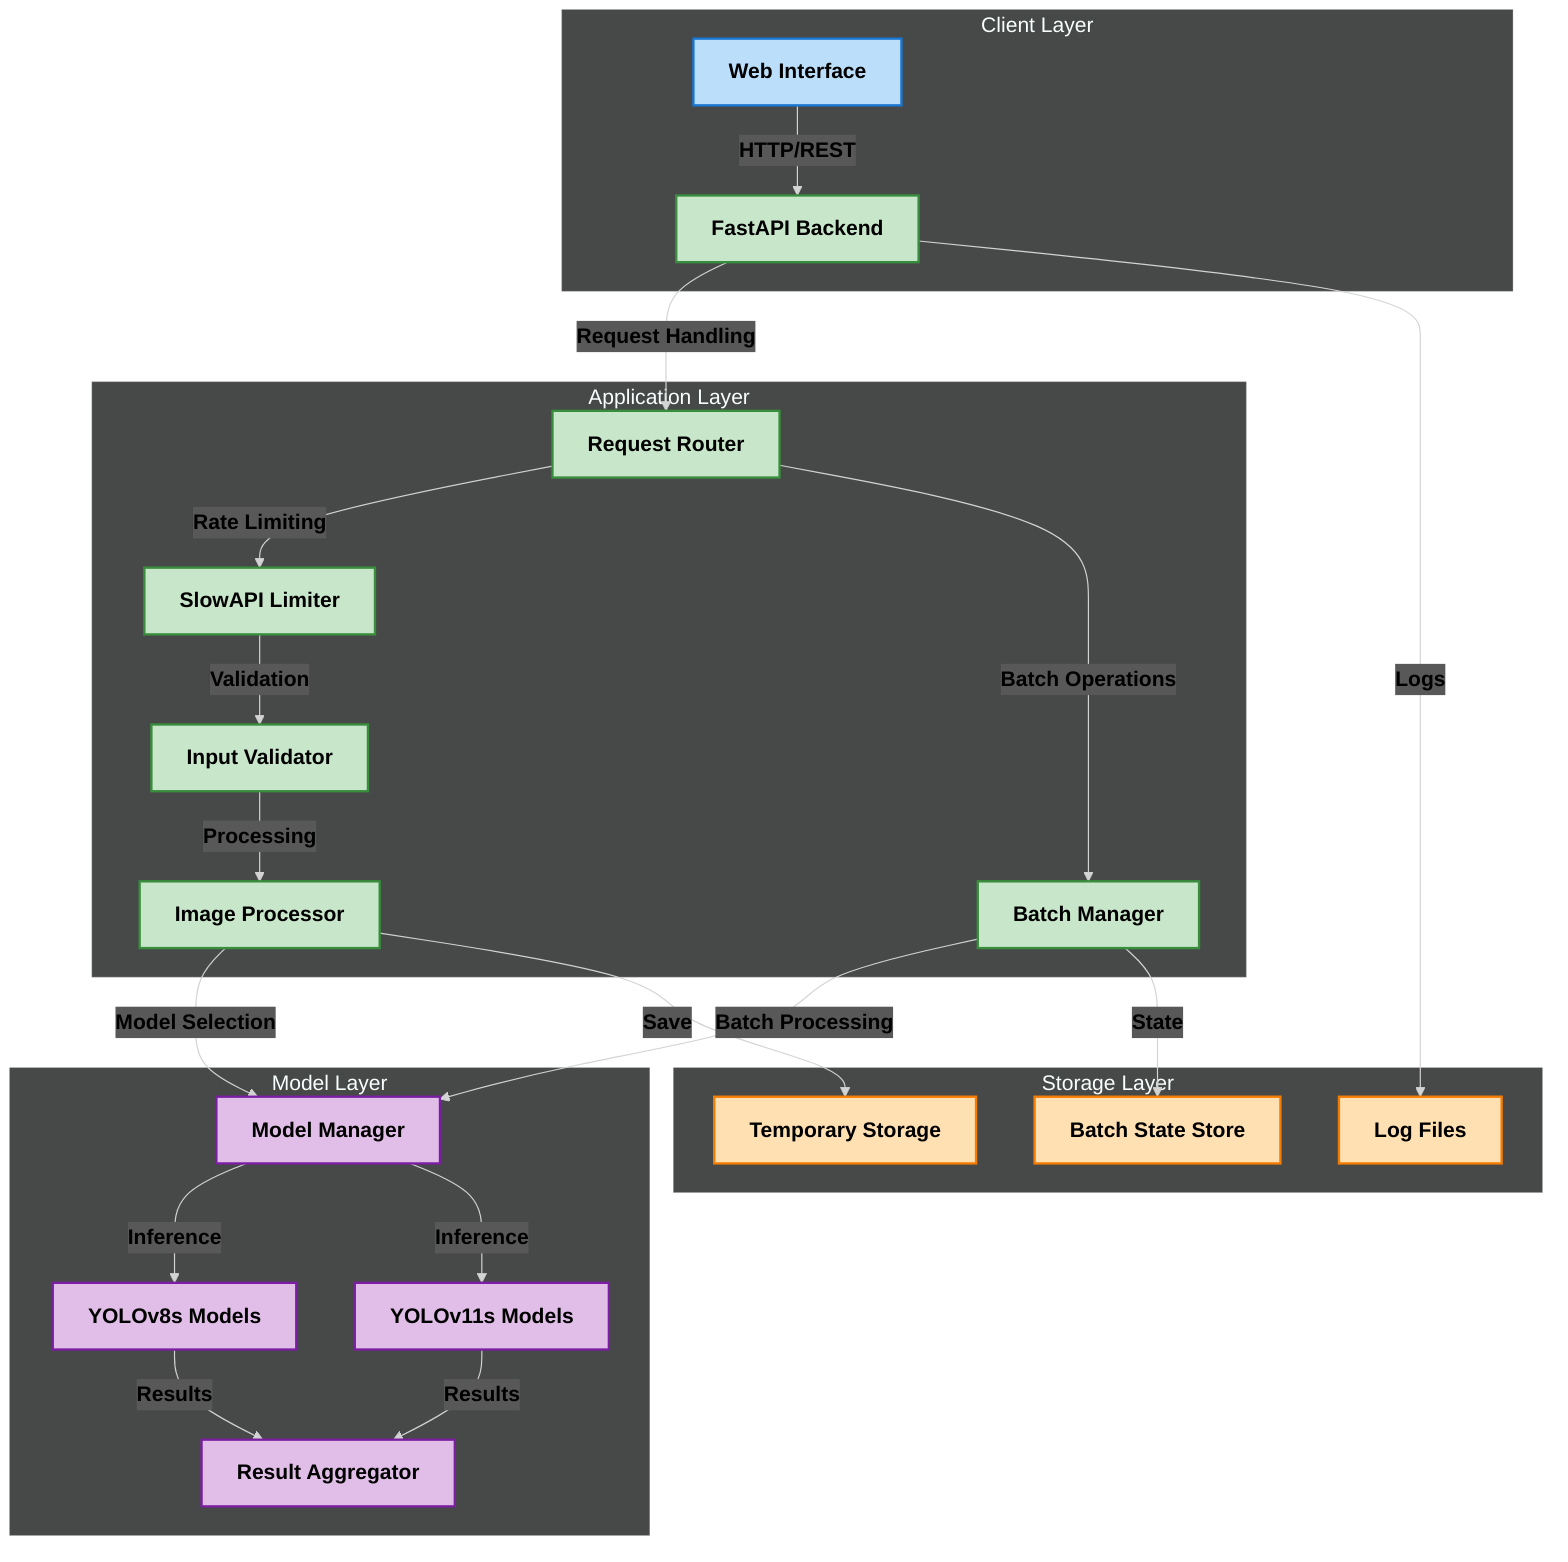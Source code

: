 %%{init: {'theme': 'dark', 'themeVariables': { 'fontFamily': 'arial', 'fontSize': '18px', 'fontWeight': 'bold'}}}%%
graph TD
    subgraph "Client Layer"
        style A fill:#bbdefb,stroke:#1976d2,stroke-width:2px,color:#000000,font-weight:bold
        A["Web Interface"] -->|"HTTP/REST"| B["FastAPI Backend"]
    end

    subgraph "Application Layer"
        style B fill:#c8e6c9,stroke:#388e3c,stroke-width:2px,color:#000000,font-weight:bold
        style C fill:#c8e6c9,stroke:#388e3c,stroke-width:2px,color:#000000,font-weight:bold
        style D fill:#c8e6c9,stroke:#388e3c,stroke-width:2px,color:#000000,font-weight:bold
        style E fill:#c8e6c9,stroke:#388e3c,stroke-width:2px,color:#000000,font-weight:bold
        style F fill:#c8e6c9,stroke:#388e3c,stroke-width:2px,color:#000000,font-weight:bold
        style X fill:#c8e6c9,stroke:#388e3c,stroke-width:2px,color:#000000,font-weight:bold
        B -->|"Request Handling"| C["Request Router"]
        C -->|"Rate Limiting"| D["SlowAPI Limiter"]
        D -->|"Validation"| E["Input Validator"]
        E -->|"Processing"| F["Image Processor"]
        C -->|"Batch Operations"| X["Batch Manager"]
    end

    subgraph "Model Layer"
        style G fill:#e1bee7,stroke:#7b1fa2,stroke-width:2px,color:#000000,font-weight:bold
        style H fill:#e1bee7,stroke:#7b1fa2,stroke-width:2px,color:#000000,font-weight:bold
        style I fill:#e1bee7,stroke:#7b1fa2,stroke-width:2px,color:#000000,font-weight:bold
        style J fill:#e1bee7,stroke:#7b1fa2,stroke-width:2px,color:#000000,font-weight:bold
        F -->|"Model Selection"| G["Model Manager"]
        G -->|"Inference"| H["YOLOv8s Models"]
        G -->|"Inference"| I["YOLOv11s Models"]
        H -->|"Results"| J["Result Aggregator"]
        I -->|"Results"| J
        X -->|"Batch Processing"| G
    end

    subgraph "Storage Layer" 
        style K fill:#ffe0b2,stroke:#f57c00,stroke-width:2px,color:#000000,font-weight:bold
        style M fill:#ffe0b2,stroke:#f57c00,stroke-width:2px,color:#000000,font-weight:bold
        style N fill:#ffe0b2,stroke:#f57c00,stroke-width:2px,color:#000000,font-weight:bold
        F -->|"Save"| K["Temporary Storage"]
        B -->|"Logs"| M["Log Files"]
        X -->|"State"| N["Batch State Store"]
    end

    %% Style all edge labels
    linkStyle default color:#000000,font-weight:bold